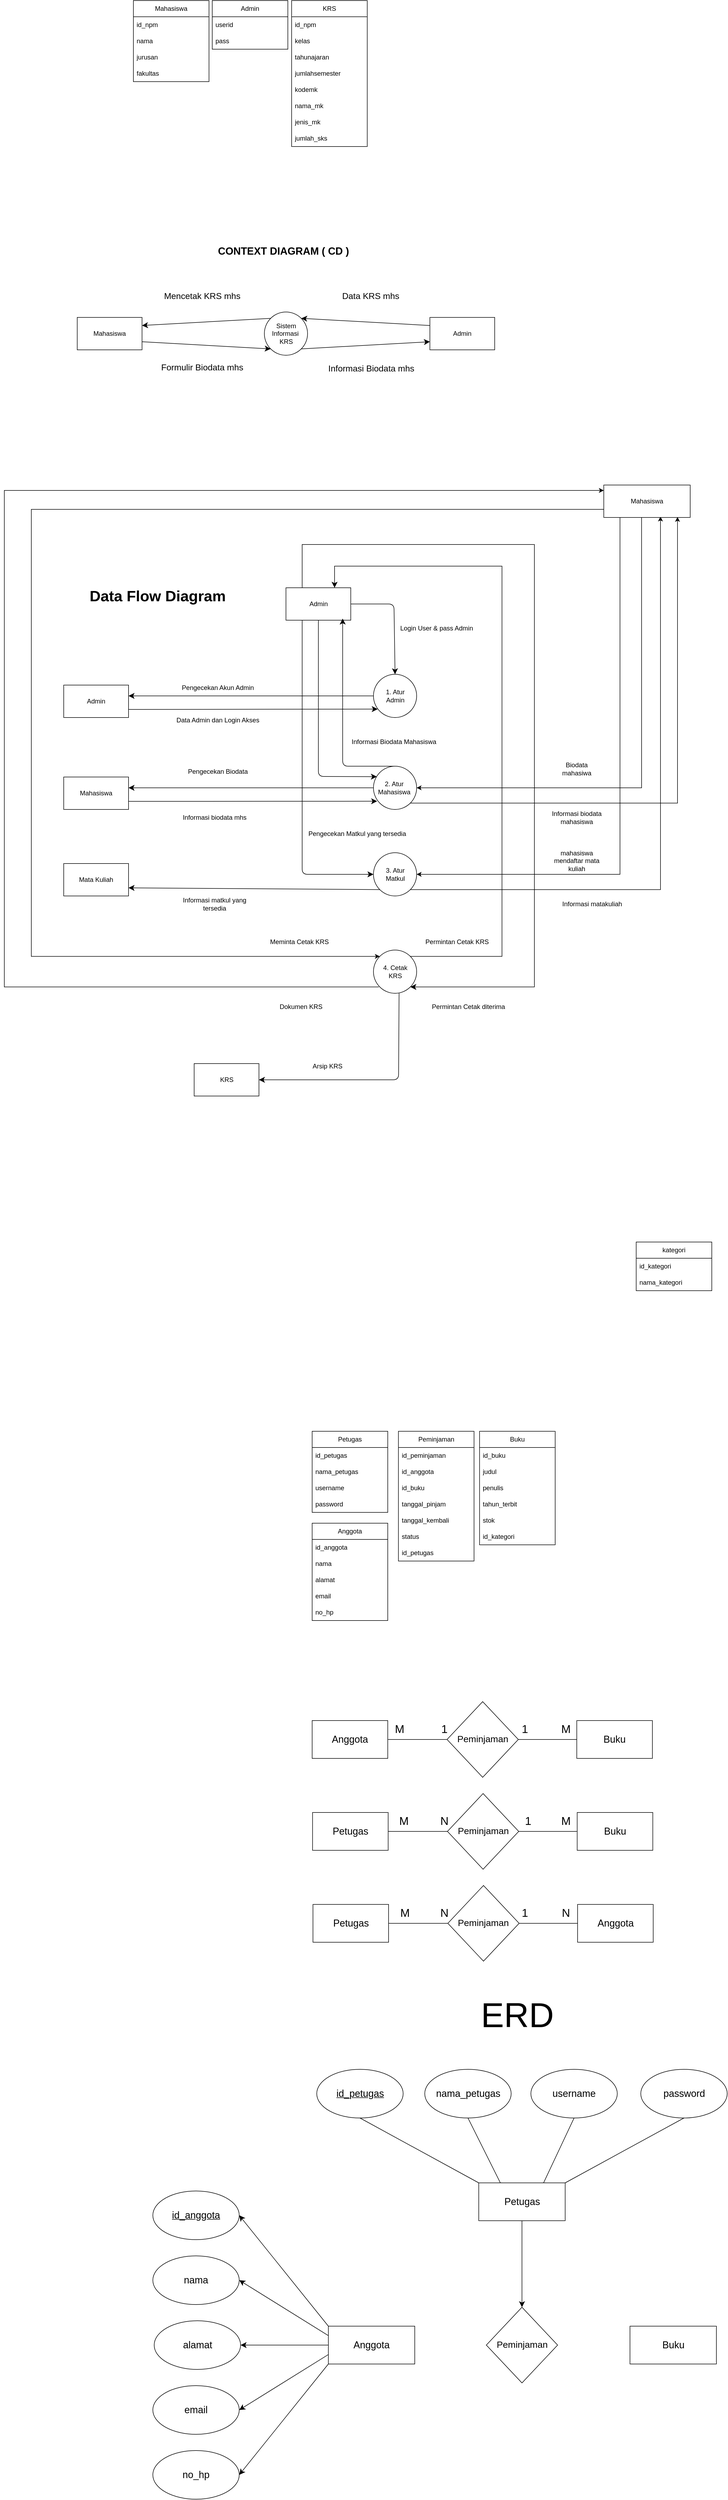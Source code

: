 <mxfile version="26.2.13" pages="2">
  <diagram name="Page-1" id="m8aM6dtleFyoJC6IYVf6">
    <mxGraphModel dx="1817" dy="2697" grid="1" gridSize="10" guides="1" tooltips="1" connect="1" arrows="1" fold="1" page="0" pageScale="1" pageWidth="850" pageHeight="1100" math="0" shadow="0">
      <root>
        <mxCell id="0" />
        <mxCell id="1" parent="0" />
        <mxCell id="wPr815SkSwhtlgaT7PUA-1" value="Mahasiswa" style="swimlane;fontStyle=0;childLayout=stackLayout;horizontal=1;startSize=30;horizontalStack=0;resizeParent=1;resizeParentMax=0;resizeLast=0;collapsible=1;marginBottom=0;whiteSpace=wrap;html=1;" parent="1" vertex="1">
          <mxGeometry x="129" y="74" width="140" height="150" as="geometry">
            <mxRectangle x="129" y="74" width="95" height="30" as="alternateBounds" />
          </mxGeometry>
        </mxCell>
        <mxCell id="wPr815SkSwhtlgaT7PUA-2" value="id_npm" style="text;strokeColor=none;fillColor=none;align=left;verticalAlign=middle;spacingLeft=4;spacingRight=4;overflow=hidden;points=[[0,0.5],[1,0.5]];portConstraint=eastwest;rotatable=0;whiteSpace=wrap;html=1;" parent="wPr815SkSwhtlgaT7PUA-1" vertex="1">
          <mxGeometry y="30" width="140" height="30" as="geometry" />
        </mxCell>
        <mxCell id="wPr815SkSwhtlgaT7PUA-3" value="nama" style="text;strokeColor=none;fillColor=none;align=left;verticalAlign=middle;spacingLeft=4;spacingRight=4;overflow=hidden;points=[[0,0.5],[1,0.5]];portConstraint=eastwest;rotatable=0;whiteSpace=wrap;html=1;" parent="wPr815SkSwhtlgaT7PUA-1" vertex="1">
          <mxGeometry y="60" width="140" height="30" as="geometry" />
        </mxCell>
        <mxCell id="wPr815SkSwhtlgaT7PUA-4" value="jurusan" style="text;strokeColor=none;fillColor=none;align=left;verticalAlign=middle;spacingLeft=4;spacingRight=4;overflow=hidden;points=[[0,0.5],[1,0.5]];portConstraint=eastwest;rotatable=0;whiteSpace=wrap;html=1;" parent="wPr815SkSwhtlgaT7PUA-1" vertex="1">
          <mxGeometry y="90" width="140" height="30" as="geometry" />
        </mxCell>
        <mxCell id="wPr815SkSwhtlgaT7PUA-5" value="fakultas" style="text;strokeColor=none;fillColor=none;align=left;verticalAlign=middle;spacingLeft=4;spacingRight=4;overflow=hidden;points=[[0,0.5],[1,0.5]];portConstraint=eastwest;rotatable=0;whiteSpace=wrap;html=1;" parent="wPr815SkSwhtlgaT7PUA-1" vertex="1">
          <mxGeometry y="120" width="140" height="30" as="geometry" />
        </mxCell>
        <mxCell id="wPr815SkSwhtlgaT7PUA-6" value="Admin" style="swimlane;fontStyle=0;childLayout=stackLayout;horizontal=1;startSize=30;horizontalStack=0;resizeParent=1;resizeParentMax=0;resizeLast=0;collapsible=1;marginBottom=0;whiteSpace=wrap;html=1;" parent="1" vertex="1">
          <mxGeometry x="275" y="74" width="140" height="90" as="geometry">
            <mxRectangle x="275" y="74" width="95" height="30" as="alternateBounds" />
          </mxGeometry>
        </mxCell>
        <mxCell id="wPr815SkSwhtlgaT7PUA-7" value="userid" style="text;strokeColor=none;fillColor=none;align=left;verticalAlign=middle;spacingLeft=4;spacingRight=4;overflow=hidden;points=[[0,0.5],[1,0.5]];portConstraint=eastwest;rotatable=0;whiteSpace=wrap;html=1;" parent="wPr815SkSwhtlgaT7PUA-6" vertex="1">
          <mxGeometry y="30" width="140" height="30" as="geometry" />
        </mxCell>
        <mxCell id="wPr815SkSwhtlgaT7PUA-8" value="pass" style="text;strokeColor=none;fillColor=none;align=left;verticalAlign=middle;spacingLeft=4;spacingRight=4;overflow=hidden;points=[[0,0.5],[1,0.5]];portConstraint=eastwest;rotatable=0;whiteSpace=wrap;html=1;" parent="wPr815SkSwhtlgaT7PUA-6" vertex="1">
          <mxGeometry y="60" width="140" height="30" as="geometry" />
        </mxCell>
        <mxCell id="wPr815SkSwhtlgaT7PUA-11" value="KRS" style="swimlane;fontStyle=0;childLayout=stackLayout;horizontal=1;startSize=30;horizontalStack=0;resizeParent=1;resizeParentMax=0;resizeLast=0;collapsible=1;marginBottom=0;whiteSpace=wrap;html=1;" parent="1" vertex="1">
          <mxGeometry x="422" y="74" width="140" height="270" as="geometry">
            <mxRectangle x="422" y="74" width="95" height="30" as="alternateBounds" />
          </mxGeometry>
        </mxCell>
        <mxCell id="wPr815SkSwhtlgaT7PUA-12" value="id_npm" style="text;strokeColor=none;fillColor=none;align=left;verticalAlign=middle;spacingLeft=4;spacingRight=4;overflow=hidden;points=[[0,0.5],[1,0.5]];portConstraint=eastwest;rotatable=0;whiteSpace=wrap;html=1;" parent="wPr815SkSwhtlgaT7PUA-11" vertex="1">
          <mxGeometry y="30" width="140" height="30" as="geometry" />
        </mxCell>
        <mxCell id="wPr815SkSwhtlgaT7PUA-13" value="kelas" style="text;strokeColor=none;fillColor=none;align=left;verticalAlign=middle;spacingLeft=4;spacingRight=4;overflow=hidden;points=[[0,0.5],[1,0.5]];portConstraint=eastwest;rotatable=0;whiteSpace=wrap;html=1;" parent="wPr815SkSwhtlgaT7PUA-11" vertex="1">
          <mxGeometry y="60" width="140" height="30" as="geometry" />
        </mxCell>
        <mxCell id="wPr815SkSwhtlgaT7PUA-15" value="tahunajaran" style="text;strokeColor=none;fillColor=none;align=left;verticalAlign=middle;spacingLeft=4;spacingRight=4;overflow=hidden;points=[[0,0.5],[1,0.5]];portConstraint=eastwest;rotatable=0;whiteSpace=wrap;html=1;" parent="wPr815SkSwhtlgaT7PUA-11" vertex="1">
          <mxGeometry y="90" width="140" height="30" as="geometry" />
        </mxCell>
        <mxCell id="wPr815SkSwhtlgaT7PUA-16" value="jumlahsemester" style="text;strokeColor=none;fillColor=none;align=left;verticalAlign=middle;spacingLeft=4;spacingRight=4;overflow=hidden;points=[[0,0.5],[1,0.5]];portConstraint=eastwest;rotatable=0;whiteSpace=wrap;html=1;" parent="wPr815SkSwhtlgaT7PUA-11" vertex="1">
          <mxGeometry y="120" width="140" height="30" as="geometry" />
        </mxCell>
        <mxCell id="wPr815SkSwhtlgaT7PUA-17" value="kodemk" style="text;strokeColor=none;fillColor=none;align=left;verticalAlign=middle;spacingLeft=4;spacingRight=4;overflow=hidden;points=[[0,0.5],[1,0.5]];portConstraint=eastwest;rotatable=0;whiteSpace=wrap;html=1;" parent="wPr815SkSwhtlgaT7PUA-11" vertex="1">
          <mxGeometry y="150" width="140" height="30" as="geometry" />
        </mxCell>
        <mxCell id="wPr815SkSwhtlgaT7PUA-18" value="nama_mk" style="text;strokeColor=none;fillColor=none;align=left;verticalAlign=middle;spacingLeft=4;spacingRight=4;overflow=hidden;points=[[0,0.5],[1,0.5]];portConstraint=eastwest;rotatable=0;whiteSpace=wrap;html=1;" parent="wPr815SkSwhtlgaT7PUA-11" vertex="1">
          <mxGeometry y="180" width="140" height="30" as="geometry" />
        </mxCell>
        <mxCell id="wPr815SkSwhtlgaT7PUA-19" value="jenis_mk" style="text;strokeColor=none;fillColor=none;align=left;verticalAlign=middle;spacingLeft=4;spacingRight=4;overflow=hidden;points=[[0,0.5],[1,0.5]];portConstraint=eastwest;rotatable=0;whiteSpace=wrap;html=1;" parent="wPr815SkSwhtlgaT7PUA-11" vertex="1">
          <mxGeometry y="210" width="140" height="30" as="geometry" />
        </mxCell>
        <mxCell id="wPr815SkSwhtlgaT7PUA-20" value="jumlah_sks" style="text;strokeColor=none;fillColor=none;align=left;verticalAlign=middle;spacingLeft=4;spacingRight=4;overflow=hidden;points=[[0,0.5],[1,0.5]];portConstraint=eastwest;rotatable=0;whiteSpace=wrap;html=1;" parent="wPr815SkSwhtlgaT7PUA-11" vertex="1">
          <mxGeometry y="240" width="140" height="30" as="geometry" />
        </mxCell>
        <mxCell id="wPr815SkSwhtlgaT7PUA-29" style="edgeStyle=none;curved=1;rounded=0;orthogonalLoop=1;jettySize=auto;html=1;exitX=0;exitY=0.25;exitDx=0;exitDy=0;entryX=1;entryY=0;entryDx=0;entryDy=0;fontSize=12;startSize=8;endSize=8;" parent="1" source="wPr815SkSwhtlgaT7PUA-22" target="wPr815SkSwhtlgaT7PUA-24" edge="1">
          <mxGeometry relative="1" as="geometry" />
        </mxCell>
        <mxCell id="wPr815SkSwhtlgaT7PUA-22" value="Admin" style="rounded=0;whiteSpace=wrap;html=1;" parent="1" vertex="1">
          <mxGeometry x="678" y="660" width="120" height="60" as="geometry" />
        </mxCell>
        <mxCell id="wPr815SkSwhtlgaT7PUA-30" style="edgeStyle=none;curved=1;rounded=0;orthogonalLoop=1;jettySize=auto;html=1;exitX=1;exitY=0.75;exitDx=0;exitDy=0;entryX=0;entryY=1;entryDx=0;entryDy=0;fontSize=12;startSize=8;endSize=8;" parent="1" source="wPr815SkSwhtlgaT7PUA-23" target="wPr815SkSwhtlgaT7PUA-24" edge="1">
          <mxGeometry relative="1" as="geometry" />
        </mxCell>
        <mxCell id="wPr815SkSwhtlgaT7PUA-23" value="Mahasiswa" style="rounded=0;whiteSpace=wrap;html=1;" parent="1" vertex="1">
          <mxGeometry x="25" y="660" width="120" height="60" as="geometry" />
        </mxCell>
        <mxCell id="wPr815SkSwhtlgaT7PUA-28" style="edgeStyle=none;curved=1;rounded=0;orthogonalLoop=1;jettySize=auto;html=1;exitX=1;exitY=1;exitDx=0;exitDy=0;entryX=0;entryY=0.75;entryDx=0;entryDy=0;fontSize=12;startSize=8;endSize=8;" parent="1" source="wPr815SkSwhtlgaT7PUA-24" target="wPr815SkSwhtlgaT7PUA-22" edge="1">
          <mxGeometry relative="1" as="geometry" />
        </mxCell>
        <mxCell id="wPr815SkSwhtlgaT7PUA-31" style="edgeStyle=none;curved=1;rounded=0;orthogonalLoop=1;jettySize=auto;html=1;exitX=0;exitY=0;exitDx=0;exitDy=0;entryX=1;entryY=0.25;entryDx=0;entryDy=0;fontSize=12;startSize=8;endSize=8;" parent="1" source="wPr815SkSwhtlgaT7PUA-24" target="wPr815SkSwhtlgaT7PUA-23" edge="1">
          <mxGeometry relative="1" as="geometry" />
        </mxCell>
        <mxCell id="wPr815SkSwhtlgaT7PUA-24" value="Sistem Informasi&amp;nbsp;&lt;div&gt;KRS&lt;/div&gt;" style="ellipse;whiteSpace=wrap;html=1;aspect=fixed;" parent="1" vertex="1">
          <mxGeometry x="371.5" y="650" width="80" height="80" as="geometry" />
        </mxCell>
        <mxCell id="wPr815SkSwhtlgaT7PUA-26" value="Formulir Biodata mhs" style="text;html=1;align=center;verticalAlign=middle;resizable=0;points=[];autosize=1;strokeColor=none;fillColor=none;fontSize=16;" parent="1" vertex="1">
          <mxGeometry x="171" y="736" width="170" height="31" as="geometry" />
        </mxCell>
        <mxCell id="wPr815SkSwhtlgaT7PUA-32" value="Informasi Biodata mhs" style="text;html=1;align=center;verticalAlign=middle;resizable=0;points=[];autosize=1;strokeColor=none;fillColor=none;fontSize=16;" parent="1" vertex="1">
          <mxGeometry x="480" y="738" width="177" height="31" as="geometry" />
        </mxCell>
        <mxCell id="wPr815SkSwhtlgaT7PUA-33" value="Data KRS mhs" style="text;html=1;align=center;verticalAlign=middle;resizable=0;points=[];autosize=1;strokeColor=none;fillColor=none;fontSize=16;" parent="1" vertex="1">
          <mxGeometry x="506" y="604" width="124" height="31" as="geometry" />
        </mxCell>
        <mxCell id="wPr815SkSwhtlgaT7PUA-34" value="Mencetak KRS mhs" style="text;html=1;align=center;verticalAlign=middle;resizable=0;points=[];autosize=1;strokeColor=none;fillColor=none;fontSize=16;" parent="1" vertex="1">
          <mxGeometry x="176.5" y="604" width="159" height="31" as="geometry" />
        </mxCell>
        <mxCell id="wPr815SkSwhtlgaT7PUA-35" value="&lt;b&gt;CONTEXT DIAGRAM ( CD )&lt;/b&gt;" style="text;html=1;align=center;verticalAlign=middle;whiteSpace=wrap;rounded=0;fontSize=19;" parent="1" vertex="1">
          <mxGeometry x="264.75" y="490" width="284" height="95" as="geometry" />
        </mxCell>
        <mxCell id="wPr815SkSwhtlgaT7PUA-36" value="&lt;b&gt;Data Flow Diagram&lt;/b&gt;" style="text;strokeColor=none;fillColor=none;html=1;align=center;verticalAlign=middle;whiteSpace=wrap;rounded=0;fontSize=28;" parent="1" vertex="1">
          <mxGeometry x="20" y="1160" width="307.5" height="30" as="geometry" />
        </mxCell>
        <mxCell id="mlYaYbqaul2ydigR0Ifn-11" style="edgeStyle=none;curved=0;rounded=1;orthogonalLoop=1;jettySize=auto;html=1;fontSize=12;startSize=8;endSize=8;entryX=0.5;entryY=0;entryDx=0;entryDy=0;" parent="1" source="mlYaYbqaul2ydigR0Ifn-1" target="mlYaYbqaul2ydigR0Ifn-2" edge="1">
          <mxGeometry relative="1" as="geometry">
            <mxPoint x="611.5" y="1189.0" as="targetPoint" />
            <Array as="points">
              <mxPoint x="611.5" y="1190" />
            </Array>
          </mxGeometry>
        </mxCell>
        <mxCell id="mlYaYbqaul2ydigR0Ifn-33" style="edgeStyle=none;curved=0;rounded=1;orthogonalLoop=1;jettySize=auto;html=1;exitX=0.25;exitY=1;exitDx=0;exitDy=0;entryX=0;entryY=0.5;entryDx=0;entryDy=0;fontSize=12;startSize=8;endSize=8;" parent="1" source="mlYaYbqaul2ydigR0Ifn-1" target="mlYaYbqaul2ydigR0Ifn-27" edge="1">
          <mxGeometry relative="1" as="geometry">
            <Array as="points">
              <mxPoint x="441.5" y="1690" />
            </Array>
          </mxGeometry>
        </mxCell>
        <mxCell id="mlYaYbqaul2ydigR0Ifn-39" style="edgeStyle=orthogonalEdgeStyle;rounded=0;orthogonalLoop=1;jettySize=auto;html=1;exitX=0.25;exitY=0;exitDx=0;exitDy=0;entryX=1;entryY=1;entryDx=0;entryDy=0;fontSize=12;startSize=8;endSize=8;" parent="1" source="mlYaYbqaul2ydigR0Ifn-1" target="mlYaYbqaul2ydigR0Ifn-35" edge="1">
          <mxGeometry relative="1" as="geometry">
            <Array as="points">
              <mxPoint x="441.5" y="1080" />
              <mxPoint x="871.5" y="1080" />
              <mxPoint x="871.5" y="1898" />
            </Array>
          </mxGeometry>
        </mxCell>
        <mxCell id="mlYaYbqaul2ydigR0Ifn-1" value="Admin" style="rounded=0;whiteSpace=wrap;html=1;" parent="1" vertex="1">
          <mxGeometry x="411.5" y="1160" width="120" height="60" as="geometry" />
        </mxCell>
        <mxCell id="mlYaYbqaul2ydigR0Ifn-10" style="edgeStyle=none;curved=1;rounded=0;orthogonalLoop=1;jettySize=auto;html=1;fontSize=12;startSize=8;endSize=8;entryX=1;entryY=0.333;entryDx=0;entryDy=0;entryPerimeter=0;" parent="1" source="mlYaYbqaul2ydigR0Ifn-2" target="mlYaYbqaul2ydigR0Ifn-6" edge="1">
          <mxGeometry relative="1" as="geometry">
            <mxPoint x="351.5" y="1360" as="targetPoint" />
          </mxGeometry>
        </mxCell>
        <mxCell id="mlYaYbqaul2ydigR0Ifn-2" value="" style="ellipse;whiteSpace=wrap;html=1;aspect=fixed;" parent="1" vertex="1">
          <mxGeometry x="573.5" y="1320" width="80" height="80" as="geometry" />
        </mxCell>
        <mxCell id="mlYaYbqaul2ydigR0Ifn-6" value="Admin" style="rounded=0;whiteSpace=wrap;html=1;" parent="1" vertex="1">
          <mxGeometry y="1340" width="120" height="60" as="geometry" />
        </mxCell>
        <mxCell id="mlYaYbqaul2ydigR0Ifn-9" style="edgeStyle=none;curved=1;rounded=0;orthogonalLoop=1;jettySize=auto;html=1;exitX=1;exitY=0.75;exitDx=0;exitDy=0;entryX=0.099;entryY=0.805;entryDx=0;entryDy=0;entryPerimeter=0;fontSize=12;startSize=8;endSize=8;" parent="1" source="mlYaYbqaul2ydigR0Ifn-6" target="mlYaYbqaul2ydigR0Ifn-2" edge="1">
          <mxGeometry relative="1" as="geometry" />
        </mxCell>
        <mxCell id="mlYaYbqaul2ydigR0Ifn-12" value="Login User &amp;amp; pass Admin" style="text;html=1;align=center;verticalAlign=middle;whiteSpace=wrap;rounded=0;" parent="1" vertex="1">
          <mxGeometry x="591.5" y="1220" width="196.5" height="30" as="geometry" />
        </mxCell>
        <mxCell id="mlYaYbqaul2ydigR0Ifn-13" value="1. Atur Admin" style="text;html=1;align=center;verticalAlign=middle;whiteSpace=wrap;rounded=0;" parent="1" vertex="1">
          <mxGeometry x="583.5" y="1345" width="60" height="30" as="geometry" />
        </mxCell>
        <mxCell id="mlYaYbqaul2ydigR0Ifn-14" value="Pengecekan Akun Admin" style="text;html=1;align=center;verticalAlign=middle;whiteSpace=wrap;rounded=0;" parent="1" vertex="1">
          <mxGeometry x="211" y="1330" width="148.5" height="30" as="geometry" />
        </mxCell>
        <mxCell id="mlYaYbqaul2ydigR0Ifn-15" value="Data Admin dan Login Akses" style="text;html=1;align=center;verticalAlign=middle;whiteSpace=wrap;rounded=0;" parent="1" vertex="1">
          <mxGeometry x="199" y="1390" width="172.5" height="30" as="geometry" />
        </mxCell>
        <mxCell id="mlYaYbqaul2ydigR0Ifn-24" style="edgeStyle=none;curved=0;rounded=1;orthogonalLoop=1;jettySize=auto;html=1;exitX=0.5;exitY=0;exitDx=0;exitDy=0;fontSize=12;startSize=8;endSize=8;entryX=0.875;entryY=0.95;entryDx=0;entryDy=0;entryPerimeter=0;" parent="1" source="mlYaYbqaul2ydigR0Ifn-16" target="mlYaYbqaul2ydigR0Ifn-1" edge="1">
          <mxGeometry relative="1" as="geometry">
            <mxPoint x="531.5" y="1502" as="targetPoint" />
            <Array as="points">
              <mxPoint x="516.5" y="1490" />
            </Array>
          </mxGeometry>
        </mxCell>
        <mxCell id="srYLTzpqTTpHwPgimwyO-12" style="edgeStyle=orthogonalEdgeStyle;rounded=0;orthogonalLoop=1;jettySize=auto;html=1;exitX=1;exitY=1;exitDx=0;exitDy=0;entryX=0.853;entryY=0.983;entryDx=0;entryDy=0;entryPerimeter=0;" parent="1" source="mlYaYbqaul2ydigR0Ifn-16" target="srYLTzpqTTpHwPgimwyO-4" edge="1">
          <mxGeometry relative="1" as="geometry">
            <mxPoint x="1140" y="1560" as="targetPoint" />
          </mxGeometry>
        </mxCell>
        <mxCell id="mlYaYbqaul2ydigR0Ifn-16" value="" style="ellipse;whiteSpace=wrap;html=1;aspect=fixed;" parent="1" vertex="1">
          <mxGeometry x="573.5" y="1490" width="80" height="80" as="geometry" />
        </mxCell>
        <mxCell id="mlYaYbqaul2ydigR0Ifn-17" value="2. Atur Mahasiswa" style="text;html=1;align=center;verticalAlign=middle;whiteSpace=wrap;rounded=0;" parent="1" vertex="1">
          <mxGeometry x="581.5" y="1515" width="60" height="30" as="geometry" />
        </mxCell>
        <mxCell id="mlYaYbqaul2ydigR0Ifn-18" value="Mahasiswa" style="rounded=0;whiteSpace=wrap;html=1;" parent="1" vertex="1">
          <mxGeometry y="1510" width="120" height="60" as="geometry" />
        </mxCell>
        <mxCell id="mlYaYbqaul2ydigR0Ifn-20" style="edgeStyle=none;curved=1;rounded=0;orthogonalLoop=1;jettySize=auto;html=1;entryX=1;entryY=0.333;entryDx=0;entryDy=0;entryPerimeter=0;fontSize=12;startSize=8;endSize=8;" parent="1" source="mlYaYbqaul2ydigR0Ifn-16" target="mlYaYbqaul2ydigR0Ifn-18" edge="1">
          <mxGeometry relative="1" as="geometry" />
        </mxCell>
        <mxCell id="mlYaYbqaul2ydigR0Ifn-21" style="edgeStyle=none;curved=1;rounded=0;orthogonalLoop=1;jettySize=auto;html=1;exitX=1;exitY=0.75;exitDx=0;exitDy=0;fontSize=12;startSize=8;endSize=8;entryX=0.085;entryY=0.81;entryDx=0;entryDy=0;entryPerimeter=0;" parent="1" source="mlYaYbqaul2ydigR0Ifn-18" target="mlYaYbqaul2ydigR0Ifn-16" edge="1">
          <mxGeometry relative="1" as="geometry" />
        </mxCell>
        <mxCell id="mlYaYbqaul2ydigR0Ifn-22" value="Pengecekan Biodata" style="text;html=1;align=center;verticalAlign=middle;whiteSpace=wrap;rounded=0;" parent="1" vertex="1">
          <mxGeometry x="211" y="1485" width="148.5" height="30" as="geometry" />
        </mxCell>
        <mxCell id="mlYaYbqaul2ydigR0Ifn-23" value="Informasi biodata mhs" style="text;html=1;align=center;verticalAlign=middle;whiteSpace=wrap;rounded=0;" parent="1" vertex="1">
          <mxGeometry x="205" y="1570" width="148.5" height="30" as="geometry" />
        </mxCell>
        <mxCell id="mlYaYbqaul2ydigR0Ifn-26" style="edgeStyle=none;curved=0;rounded=1;orthogonalLoop=1;jettySize=auto;html=1;entryX=0.079;entryY=0.242;entryDx=0;entryDy=0;entryPerimeter=0;fontSize=12;startSize=8;endSize=8;" parent="1" source="mlYaYbqaul2ydigR0Ifn-1" target="mlYaYbqaul2ydigR0Ifn-16" edge="1">
          <mxGeometry relative="1" as="geometry">
            <Array as="points">
              <mxPoint x="471.5" y="1509" />
            </Array>
          </mxGeometry>
        </mxCell>
        <mxCell id="mlYaYbqaul2ydigR0Ifn-30" style="edgeStyle=none;curved=1;rounded=0;orthogonalLoop=1;jettySize=auto;html=1;exitX=0;exitY=1;exitDx=0;exitDy=0;entryX=1;entryY=0.75;entryDx=0;entryDy=0;fontSize=12;startSize=8;endSize=8;" parent="1" source="mlYaYbqaul2ydigR0Ifn-27" target="mlYaYbqaul2ydigR0Ifn-29" edge="1">
          <mxGeometry relative="1" as="geometry" />
        </mxCell>
        <mxCell id="srYLTzpqTTpHwPgimwyO-13" style="edgeStyle=orthogonalEdgeStyle;rounded=0;orthogonalLoop=1;jettySize=auto;html=1;exitX=1;exitY=1;exitDx=0;exitDy=0;entryX=0.656;entryY=0.971;entryDx=0;entryDy=0;entryPerimeter=0;" parent="1" source="mlYaYbqaul2ydigR0Ifn-27" target="srYLTzpqTTpHwPgimwyO-4" edge="1">
          <mxGeometry relative="1" as="geometry">
            <mxPoint x="1100" y="1717.75" as="targetPoint" />
          </mxGeometry>
        </mxCell>
        <mxCell id="mlYaYbqaul2ydigR0Ifn-27" value="" style="ellipse;whiteSpace=wrap;html=1;aspect=fixed;" parent="1" vertex="1">
          <mxGeometry x="573.5" y="1650" width="80" height="80" as="geometry" />
        </mxCell>
        <mxCell id="mlYaYbqaul2ydigR0Ifn-28" value="3. Atur Matkul" style="text;html=1;align=center;verticalAlign=middle;whiteSpace=wrap;rounded=0;" parent="1" vertex="1">
          <mxGeometry x="583.5" y="1675" width="60" height="30" as="geometry" />
        </mxCell>
        <mxCell id="mlYaYbqaul2ydigR0Ifn-29" value="Mata Kuliah" style="rounded=0;whiteSpace=wrap;html=1;" parent="1" vertex="1">
          <mxGeometry y="1670" width="120" height="60" as="geometry" />
        </mxCell>
        <mxCell id="mlYaYbqaul2ydigR0Ifn-31" value="Informasi matkul yang tersedia" style="text;html=1;align=center;verticalAlign=middle;whiteSpace=wrap;rounded=0;" parent="1" vertex="1">
          <mxGeometry x="205" y="1730" width="148.5" height="30" as="geometry" />
        </mxCell>
        <mxCell id="mlYaYbqaul2ydigR0Ifn-32" value="Informasi Biodata Mahasiswa" style="text;html=1;align=center;verticalAlign=middle;whiteSpace=wrap;rounded=0;" parent="1" vertex="1">
          <mxGeometry x="513.25" y="1430" width="196.5" height="30" as="geometry" />
        </mxCell>
        <mxCell id="mlYaYbqaul2ydigR0Ifn-34" value="Pengecekan Matkul yang tersedia" style="text;html=1;align=center;verticalAlign=middle;whiteSpace=wrap;rounded=0;" parent="1" vertex="1">
          <mxGeometry x="445" y="1600" width="196.5" height="30" as="geometry" />
        </mxCell>
        <mxCell id="mlYaYbqaul2ydigR0Ifn-38" style="edgeStyle=orthogonalEdgeStyle;rounded=0;orthogonalLoop=1;jettySize=auto;html=1;exitX=1;exitY=0;exitDx=0;exitDy=0;entryX=0.75;entryY=0;entryDx=0;entryDy=0;fontSize=12;startSize=8;endSize=8;" parent="1" source="mlYaYbqaul2ydigR0Ifn-35" target="mlYaYbqaul2ydigR0Ifn-1" edge="1">
          <mxGeometry relative="1" as="geometry">
            <Array as="points">
              <mxPoint x="811.5" y="1842" />
              <mxPoint x="811.5" y="1120" />
              <mxPoint x="501.5" y="1120" />
            </Array>
          </mxGeometry>
        </mxCell>
        <mxCell id="mlYaYbqaul2ydigR0Ifn-43" style="edgeStyle=none;curved=0;rounded=1;orthogonalLoop=1;jettySize=auto;html=1;entryX=1;entryY=0.5;entryDx=0;entryDy=0;fontSize=12;startSize=8;endSize=8;exitX=0.593;exitY=0.997;exitDx=0;exitDy=0;exitPerimeter=0;" parent="1" source="mlYaYbqaul2ydigR0Ifn-35" target="mlYaYbqaul2ydigR0Ifn-42" edge="1">
          <mxGeometry relative="1" as="geometry">
            <mxPoint x="621.5" y="1911" as="sourcePoint" />
            <Array as="points">
              <mxPoint x="620" y="2070" />
            </Array>
          </mxGeometry>
        </mxCell>
        <mxCell id="srYLTzpqTTpHwPgimwyO-5" style="edgeStyle=orthogonalEdgeStyle;rounded=0;orthogonalLoop=1;jettySize=auto;html=1;exitX=0;exitY=1;exitDx=0;exitDy=0;entryX=0;entryY=0.167;entryDx=0;entryDy=0;entryPerimeter=0;" parent="1" target="srYLTzpqTTpHwPgimwyO-4" edge="1">
          <mxGeometry relative="1" as="geometry">
            <mxPoint x="-281.72" y="1090" as="targetPoint" />
            <mxPoint x="583.496" y="1898.284" as="sourcePoint" />
            <Array as="points">
              <mxPoint x="-110" y="1898" />
              <mxPoint x="-110" y="980" />
            </Array>
          </mxGeometry>
        </mxCell>
        <mxCell id="mlYaYbqaul2ydigR0Ifn-35" value="" style="ellipse;whiteSpace=wrap;html=1;aspect=fixed;" parent="1" vertex="1">
          <mxGeometry x="573.5" y="1830" width="80" height="80" as="geometry" />
        </mxCell>
        <mxCell id="mlYaYbqaul2ydigR0Ifn-36" value="4. Cetak KRS" style="text;html=1;align=center;verticalAlign=middle;whiteSpace=wrap;rounded=0;" parent="1" vertex="1">
          <mxGeometry x="583.5" y="1855" width="60" height="30" as="geometry" />
        </mxCell>
        <mxCell id="mlYaYbqaul2ydigR0Ifn-40" value="Permintan Cetak diterima" style="text;html=1;align=center;verticalAlign=middle;whiteSpace=wrap;rounded=0;" parent="1" vertex="1">
          <mxGeometry x="675.25" y="1920" width="148.5" height="30" as="geometry" />
        </mxCell>
        <mxCell id="mlYaYbqaul2ydigR0Ifn-41" value="Permintan Cetak KRS" style="text;html=1;align=center;verticalAlign=middle;whiteSpace=wrap;rounded=0;" parent="1" vertex="1">
          <mxGeometry x="653.5" y="1800" width="148.5" height="30" as="geometry" />
        </mxCell>
        <mxCell id="mlYaYbqaul2ydigR0Ifn-42" value="KRS" style="rounded=0;whiteSpace=wrap;html=1;" parent="1" vertex="1">
          <mxGeometry x="241.5" y="2040" width="120" height="60" as="geometry" />
        </mxCell>
        <mxCell id="mlYaYbqaul2ydigR0Ifn-44" value="Arsip KRS" style="text;html=1;align=center;verticalAlign=middle;whiteSpace=wrap;rounded=0;" parent="1" vertex="1">
          <mxGeometry x="413.5" y="2030" width="148.5" height="30" as="geometry" />
        </mxCell>
        <mxCell id="srYLTzpqTTpHwPgimwyO-6" style="edgeStyle=orthogonalEdgeStyle;rounded=0;orthogonalLoop=1;jettySize=auto;html=1;exitX=0;exitY=0.75;exitDx=0;exitDy=0;entryX=0;entryY=0;entryDx=0;entryDy=0;" parent="1" source="srYLTzpqTTpHwPgimwyO-4" target="mlYaYbqaul2ydigR0Ifn-35" edge="1">
          <mxGeometry relative="1" as="geometry">
            <mxPoint x="-290" y="1860" as="targetPoint" />
            <Array as="points">
              <mxPoint x="-60" y="1015" />
              <mxPoint x="-60" y="1842" />
            </Array>
          </mxGeometry>
        </mxCell>
        <mxCell id="srYLTzpqTTpHwPgimwyO-15" style="edgeStyle=orthogonalEdgeStyle;rounded=0;orthogonalLoop=1;jettySize=auto;html=1;exitX=0.5;exitY=1;exitDx=0;exitDy=0;entryX=1;entryY=0.5;entryDx=0;entryDy=0;" parent="1" source="srYLTzpqTTpHwPgimwyO-4" target="mlYaYbqaul2ydigR0Ifn-16" edge="1">
          <mxGeometry relative="1" as="geometry">
            <mxPoint x="1080" y="1520" as="targetPoint" />
            <Array as="points">
              <mxPoint x="1070" y="1030" />
              <mxPoint x="1070" y="1530" />
            </Array>
          </mxGeometry>
        </mxCell>
        <mxCell id="srYLTzpqTTpHwPgimwyO-16" style="edgeStyle=orthogonalEdgeStyle;rounded=0;orthogonalLoop=1;jettySize=auto;html=1;exitX=0.25;exitY=1;exitDx=0;exitDy=0;entryX=1;entryY=0.5;entryDx=0;entryDy=0;" parent="1" source="srYLTzpqTTpHwPgimwyO-4" target="mlYaYbqaul2ydigR0Ifn-27" edge="1">
          <mxGeometry relative="1" as="geometry">
            <mxPoint x="1040.25" y="1681.25" as="targetPoint" />
            <Array as="points">
              <mxPoint x="1030" y="1030" />
              <mxPoint x="1030" y="1690" />
            </Array>
          </mxGeometry>
        </mxCell>
        <mxCell id="srYLTzpqTTpHwPgimwyO-4" value="Mahasiswa" style="rounded=0;whiteSpace=wrap;html=1;" parent="1" vertex="1">
          <mxGeometry x="1000" y="970" width="160" height="60" as="geometry" />
        </mxCell>
        <mxCell id="srYLTzpqTTpHwPgimwyO-7" value="Meminta Cetak KRS" style="text;html=1;align=center;verticalAlign=middle;whiteSpace=wrap;rounded=0;" parent="1" vertex="1">
          <mxGeometry x="361.5" y="1800" width="148.5" height="30" as="geometry" />
        </mxCell>
        <mxCell id="srYLTzpqTTpHwPgimwyO-8" value="Dokumen KRS" style="text;html=1;align=center;verticalAlign=middle;whiteSpace=wrap;rounded=0;" parent="1" vertex="1">
          <mxGeometry x="364.75" y="1920" width="148.5" height="30" as="geometry" />
        </mxCell>
        <mxCell id="srYLTzpqTTpHwPgimwyO-17" value="Informasi matakuliah" style="text;html=1;align=center;verticalAlign=middle;whiteSpace=wrap;rounded=0;" parent="1" vertex="1">
          <mxGeometry x="880" y="1730" width="196.5" height="30" as="geometry" />
        </mxCell>
        <mxCell id="srYLTzpqTTpHwPgimwyO-18" value="mahasiswa mendaftar mata kuliah" style="text;html=1;align=center;verticalAlign=middle;whiteSpace=wrap;rounded=0;" parent="1" vertex="1">
          <mxGeometry x="900" y="1650" width="100" height="30" as="geometry" />
        </mxCell>
        <mxCell id="srYLTzpqTTpHwPgimwyO-19" value="Biodata mahasiwa" style="text;html=1;align=center;verticalAlign=middle;whiteSpace=wrap;rounded=0;" parent="1" vertex="1">
          <mxGeometry x="900" y="1480" width="100" height="30" as="geometry" />
        </mxCell>
        <mxCell id="srYLTzpqTTpHwPgimwyO-20" value="Informasi biodata mahasiswa" style="text;html=1;align=center;verticalAlign=middle;whiteSpace=wrap;rounded=0;" parent="1" vertex="1">
          <mxGeometry x="900" y="1570" width="100" height="30" as="geometry" />
        </mxCell>
        <mxCell id="YIY799zPQsZaPuYCzbY4-1" value="Anggota" style="swimlane;fontStyle=0;childLayout=stackLayout;horizontal=1;startSize=30;horizontalStack=0;resizeParent=1;resizeParentMax=0;resizeLast=0;collapsible=1;marginBottom=0;whiteSpace=wrap;html=1;" vertex="1" parent="1">
          <mxGeometry x="460" y="2890" width="140" height="180" as="geometry" />
        </mxCell>
        <mxCell id="YIY799zPQsZaPuYCzbY4-2" value="id_anggota" style="text;strokeColor=none;fillColor=none;align=left;verticalAlign=middle;spacingLeft=4;spacingRight=4;overflow=hidden;points=[[0,0.5],[1,0.5]];portConstraint=eastwest;rotatable=0;whiteSpace=wrap;html=1;" vertex="1" parent="YIY799zPQsZaPuYCzbY4-1">
          <mxGeometry y="30" width="140" height="30" as="geometry" />
        </mxCell>
        <mxCell id="YIY799zPQsZaPuYCzbY4-3" value="nama" style="text;strokeColor=none;fillColor=none;align=left;verticalAlign=middle;spacingLeft=4;spacingRight=4;overflow=hidden;points=[[0,0.5],[1,0.5]];portConstraint=eastwest;rotatable=0;whiteSpace=wrap;html=1;" vertex="1" parent="YIY799zPQsZaPuYCzbY4-1">
          <mxGeometry y="60" width="140" height="30" as="geometry" />
        </mxCell>
        <mxCell id="YIY799zPQsZaPuYCzbY4-4" value="alamat" style="text;strokeColor=none;fillColor=none;align=left;verticalAlign=middle;spacingLeft=4;spacingRight=4;overflow=hidden;points=[[0,0.5],[1,0.5]];portConstraint=eastwest;rotatable=0;whiteSpace=wrap;html=1;" vertex="1" parent="YIY799zPQsZaPuYCzbY4-1">
          <mxGeometry y="90" width="140" height="30" as="geometry" />
        </mxCell>
        <mxCell id="YIY799zPQsZaPuYCzbY4-5" value="email" style="text;strokeColor=none;fillColor=none;align=left;verticalAlign=middle;spacingLeft=4;spacingRight=4;overflow=hidden;points=[[0,0.5],[1,0.5]];portConstraint=eastwest;rotatable=0;whiteSpace=wrap;html=1;" vertex="1" parent="YIY799zPQsZaPuYCzbY4-1">
          <mxGeometry y="120" width="140" height="30" as="geometry" />
        </mxCell>
        <mxCell id="YIY799zPQsZaPuYCzbY4-6" value="no_hp" style="text;strokeColor=none;fillColor=none;align=left;verticalAlign=middle;spacingLeft=4;spacingRight=4;overflow=hidden;points=[[0,0.5],[1,0.5]];portConstraint=eastwest;rotatable=0;whiteSpace=wrap;html=1;" vertex="1" parent="YIY799zPQsZaPuYCzbY4-1">
          <mxGeometry y="150" width="140" height="30" as="geometry" />
        </mxCell>
        <mxCell id="YIY799zPQsZaPuYCzbY4-7" value="Peminjaman" style="swimlane;fontStyle=0;childLayout=stackLayout;horizontal=1;startSize=30;horizontalStack=0;resizeParent=1;resizeParentMax=0;resizeLast=0;collapsible=1;marginBottom=0;whiteSpace=wrap;html=1;" vertex="1" parent="1">
          <mxGeometry x="619.75" y="2720" width="140" height="240" as="geometry" />
        </mxCell>
        <mxCell id="YIY799zPQsZaPuYCzbY4-8" value="id_peminjaman" style="text;strokeColor=none;fillColor=none;align=left;verticalAlign=middle;spacingLeft=4;spacingRight=4;overflow=hidden;points=[[0,0.5],[1,0.5]];portConstraint=eastwest;rotatable=0;whiteSpace=wrap;html=1;" vertex="1" parent="YIY799zPQsZaPuYCzbY4-7">
          <mxGeometry y="30" width="140" height="30" as="geometry" />
        </mxCell>
        <mxCell id="YIY799zPQsZaPuYCzbY4-9" value="id_anggota" style="text;strokeColor=none;fillColor=none;align=left;verticalAlign=middle;spacingLeft=4;spacingRight=4;overflow=hidden;points=[[0,0.5],[1,0.5]];portConstraint=eastwest;rotatable=0;whiteSpace=wrap;html=1;" vertex="1" parent="YIY799zPQsZaPuYCzbY4-7">
          <mxGeometry y="60" width="140" height="30" as="geometry" />
        </mxCell>
        <mxCell id="YIY799zPQsZaPuYCzbY4-10" value="id_buku" style="text;strokeColor=none;fillColor=none;align=left;verticalAlign=middle;spacingLeft=4;spacingRight=4;overflow=hidden;points=[[0,0.5],[1,0.5]];portConstraint=eastwest;rotatable=0;whiteSpace=wrap;html=1;" vertex="1" parent="YIY799zPQsZaPuYCzbY4-7">
          <mxGeometry y="90" width="140" height="30" as="geometry" />
        </mxCell>
        <mxCell id="YIY799zPQsZaPuYCzbY4-11" value="tanggal_pinjam" style="text;strokeColor=none;fillColor=none;align=left;verticalAlign=middle;spacingLeft=4;spacingRight=4;overflow=hidden;points=[[0,0.5],[1,0.5]];portConstraint=eastwest;rotatable=0;whiteSpace=wrap;html=1;" vertex="1" parent="YIY799zPQsZaPuYCzbY4-7">
          <mxGeometry y="120" width="140" height="30" as="geometry" />
        </mxCell>
        <mxCell id="YIY799zPQsZaPuYCzbY4-12" value="tanggal_kembali" style="text;strokeColor=none;fillColor=none;align=left;verticalAlign=middle;spacingLeft=4;spacingRight=4;overflow=hidden;points=[[0,0.5],[1,0.5]];portConstraint=eastwest;rotatable=0;whiteSpace=wrap;html=1;" vertex="1" parent="YIY799zPQsZaPuYCzbY4-7">
          <mxGeometry y="150" width="140" height="30" as="geometry" />
        </mxCell>
        <mxCell id="YIY799zPQsZaPuYCzbY4-13" value="&lt;div&gt;status&lt;/div&gt;" style="text;strokeColor=none;fillColor=none;align=left;verticalAlign=middle;spacingLeft=4;spacingRight=4;overflow=hidden;points=[[0,0.5],[1,0.5]];portConstraint=eastwest;rotatable=0;whiteSpace=wrap;html=1;" vertex="1" parent="YIY799zPQsZaPuYCzbY4-7">
          <mxGeometry y="180" width="140" height="30" as="geometry" />
        </mxCell>
        <mxCell id="YIY799zPQsZaPuYCzbY4-14" value="id_petugas" style="text;strokeColor=none;fillColor=none;align=left;verticalAlign=middle;spacingLeft=4;spacingRight=4;overflow=hidden;points=[[0,0.5],[1,0.5]];portConstraint=eastwest;rotatable=0;whiteSpace=wrap;html=1;" vertex="1" parent="YIY799zPQsZaPuYCzbY4-7">
          <mxGeometry y="210" width="140" height="30" as="geometry" />
        </mxCell>
        <mxCell id="YIY799zPQsZaPuYCzbY4-15" value="Petugas" style="swimlane;fontStyle=0;childLayout=stackLayout;horizontal=1;startSize=30;horizontalStack=0;resizeParent=1;resizeParentMax=0;resizeLast=0;collapsible=1;marginBottom=0;whiteSpace=wrap;html=1;" vertex="1" parent="1">
          <mxGeometry x="460" y="2720" width="140" height="150" as="geometry" />
        </mxCell>
        <mxCell id="YIY799zPQsZaPuYCzbY4-16" value="id_petugas" style="text;strokeColor=none;fillColor=none;align=left;verticalAlign=middle;spacingLeft=4;spacingRight=4;overflow=hidden;points=[[0,0.5],[1,0.5]];portConstraint=eastwest;rotatable=0;whiteSpace=wrap;html=1;" vertex="1" parent="YIY799zPQsZaPuYCzbY4-15">
          <mxGeometry y="30" width="140" height="30" as="geometry" />
        </mxCell>
        <mxCell id="YIY799zPQsZaPuYCzbY4-21" value="nama_petugas" style="text;strokeColor=none;fillColor=none;align=left;verticalAlign=middle;spacingLeft=4;spacingRight=4;overflow=hidden;points=[[0,0.5],[1,0.5]];portConstraint=eastwest;rotatable=0;whiteSpace=wrap;html=1;" vertex="1" parent="YIY799zPQsZaPuYCzbY4-15">
          <mxGeometry y="60" width="140" height="30" as="geometry" />
        </mxCell>
        <mxCell id="YIY799zPQsZaPuYCzbY4-17" value="username" style="text;strokeColor=none;fillColor=none;align=left;verticalAlign=middle;spacingLeft=4;spacingRight=4;overflow=hidden;points=[[0,0.5],[1,0.5]];portConstraint=eastwest;rotatable=0;whiteSpace=wrap;html=1;" vertex="1" parent="YIY799zPQsZaPuYCzbY4-15">
          <mxGeometry y="90" width="140" height="30" as="geometry" />
        </mxCell>
        <mxCell id="YIY799zPQsZaPuYCzbY4-18" value="password" style="text;strokeColor=none;fillColor=none;align=left;verticalAlign=middle;spacingLeft=4;spacingRight=4;overflow=hidden;points=[[0,0.5],[1,0.5]];portConstraint=eastwest;rotatable=0;whiteSpace=wrap;html=1;" vertex="1" parent="YIY799zPQsZaPuYCzbY4-15">
          <mxGeometry y="120" width="140" height="30" as="geometry" />
        </mxCell>
        <mxCell id="YIY799zPQsZaPuYCzbY4-22" value="Buku" style="swimlane;fontStyle=0;childLayout=stackLayout;horizontal=1;startSize=30;horizontalStack=0;resizeParent=1;resizeParentMax=0;resizeLast=0;collapsible=1;marginBottom=0;whiteSpace=wrap;html=1;" vertex="1" parent="1">
          <mxGeometry x="770" y="2720" width="140" height="210" as="geometry" />
        </mxCell>
        <mxCell id="YIY799zPQsZaPuYCzbY4-23" value="id_buku" style="text;strokeColor=none;fillColor=none;align=left;verticalAlign=middle;spacingLeft=4;spacingRight=4;overflow=hidden;points=[[0,0.5],[1,0.5]];portConstraint=eastwest;rotatable=0;whiteSpace=wrap;html=1;" vertex="1" parent="YIY799zPQsZaPuYCzbY4-22">
          <mxGeometry y="30" width="140" height="30" as="geometry" />
        </mxCell>
        <mxCell id="YIY799zPQsZaPuYCzbY4-24" value="judul" style="text;strokeColor=none;fillColor=none;align=left;verticalAlign=middle;spacingLeft=4;spacingRight=4;overflow=hidden;points=[[0,0.5],[1,0.5]];portConstraint=eastwest;rotatable=0;whiteSpace=wrap;html=1;" vertex="1" parent="YIY799zPQsZaPuYCzbY4-22">
          <mxGeometry y="60" width="140" height="30" as="geometry" />
        </mxCell>
        <mxCell id="YIY799zPQsZaPuYCzbY4-25" value="penulis" style="text;strokeColor=none;fillColor=none;align=left;verticalAlign=middle;spacingLeft=4;spacingRight=4;overflow=hidden;points=[[0,0.5],[1,0.5]];portConstraint=eastwest;rotatable=0;whiteSpace=wrap;html=1;" vertex="1" parent="YIY799zPQsZaPuYCzbY4-22">
          <mxGeometry y="90" width="140" height="30" as="geometry" />
        </mxCell>
        <mxCell id="YIY799zPQsZaPuYCzbY4-26" value="tahun_terbit" style="text;strokeColor=none;fillColor=none;align=left;verticalAlign=middle;spacingLeft=4;spacingRight=4;overflow=hidden;points=[[0,0.5],[1,0.5]];portConstraint=eastwest;rotatable=0;whiteSpace=wrap;html=1;" vertex="1" parent="YIY799zPQsZaPuYCzbY4-22">
          <mxGeometry y="120" width="140" height="30" as="geometry" />
        </mxCell>
        <mxCell id="YIY799zPQsZaPuYCzbY4-27" value="stok" style="text;strokeColor=none;fillColor=none;align=left;verticalAlign=middle;spacingLeft=4;spacingRight=4;overflow=hidden;points=[[0,0.5],[1,0.5]];portConstraint=eastwest;rotatable=0;whiteSpace=wrap;html=1;" vertex="1" parent="YIY799zPQsZaPuYCzbY4-22">
          <mxGeometry y="150" width="140" height="30" as="geometry" />
        </mxCell>
        <mxCell id="YIY799zPQsZaPuYCzbY4-28" value="id_kategori" style="text;strokeColor=none;fillColor=none;align=left;verticalAlign=middle;spacingLeft=4;spacingRight=4;overflow=hidden;points=[[0,0.5],[1,0.5]];portConstraint=eastwest;rotatable=0;whiteSpace=wrap;html=1;" vertex="1" parent="YIY799zPQsZaPuYCzbY4-22">
          <mxGeometry y="180" width="140" height="30" as="geometry" />
        </mxCell>
        <mxCell id="YIY799zPQsZaPuYCzbY4-29" value="kategori" style="swimlane;fontStyle=0;childLayout=stackLayout;horizontal=1;startSize=30;horizontalStack=0;resizeParent=1;resizeParentMax=0;resizeLast=0;collapsible=1;marginBottom=0;whiteSpace=wrap;html=1;" vertex="1" parent="1">
          <mxGeometry x="1060" y="2370" width="140" height="90" as="geometry" />
        </mxCell>
        <mxCell id="YIY799zPQsZaPuYCzbY4-30" value="id_kategori" style="text;strokeColor=none;fillColor=none;align=left;verticalAlign=middle;spacingLeft=4;spacingRight=4;overflow=hidden;points=[[0,0.5],[1,0.5]];portConstraint=eastwest;rotatable=0;whiteSpace=wrap;html=1;" vertex="1" parent="YIY799zPQsZaPuYCzbY4-29">
          <mxGeometry y="30" width="140" height="30" as="geometry" />
        </mxCell>
        <mxCell id="YIY799zPQsZaPuYCzbY4-31" value="nama_kategori" style="text;strokeColor=none;fillColor=none;align=left;verticalAlign=middle;spacingLeft=4;spacingRight=4;overflow=hidden;points=[[0,0.5],[1,0.5]];portConstraint=eastwest;rotatable=0;whiteSpace=wrap;html=1;" vertex="1" parent="YIY799zPQsZaPuYCzbY4-29">
          <mxGeometry y="60" width="140" height="30" as="geometry" />
        </mxCell>
        <mxCell id="YIY799zPQsZaPuYCzbY4-37" style="edgeStyle=none;curved=1;rounded=0;orthogonalLoop=1;jettySize=auto;html=1;exitX=1;exitY=0.5;exitDx=0;exitDy=0;entryX=0;entryY=0.5;entryDx=0;entryDy=0;fontSize=12;startSize=8;endSize=8;endArrow=none;startFill=0;" edge="1" parent="1" source="YIY799zPQsZaPuYCzbY4-34" target="YIY799zPQsZaPuYCzbY4-35">
          <mxGeometry relative="1" as="geometry" />
        </mxCell>
        <mxCell id="YIY799zPQsZaPuYCzbY4-34" value="&lt;font style=&quot;font-size: 18px;&quot;&gt;Anggota&lt;/font&gt;" style="rounded=0;whiteSpace=wrap;html=1;" vertex="1" parent="1">
          <mxGeometry x="460" y="3255" width="140" height="70" as="geometry" />
        </mxCell>
        <mxCell id="YIY799zPQsZaPuYCzbY4-38" style="edgeStyle=none;curved=1;rounded=0;orthogonalLoop=1;jettySize=auto;html=1;exitX=1;exitY=0.5;exitDx=0;exitDy=0;entryX=0;entryY=0.5;entryDx=0;entryDy=0;fontSize=12;startSize=8;endSize=8;endArrow=none;startFill=0;" edge="1" parent="1" source="YIY799zPQsZaPuYCzbY4-35" target="YIY799zPQsZaPuYCzbY4-36">
          <mxGeometry relative="1" as="geometry" />
        </mxCell>
        <mxCell id="YIY799zPQsZaPuYCzbY4-35" value="&lt;font style=&quot;font-size: 17px;&quot;&gt;Peminjaman&lt;/font&gt;" style="rhombus;whiteSpace=wrap;html=1;" vertex="1" parent="1">
          <mxGeometry x="709.75" y="3220" width="132" height="140" as="geometry" />
        </mxCell>
        <mxCell id="YIY799zPQsZaPuYCzbY4-36" value="&lt;font style=&quot;font-size: 18px;&quot;&gt;Buku&lt;/font&gt;" style="rounded=0;whiteSpace=wrap;html=1;" vertex="1" parent="1">
          <mxGeometry x="950" y="3255" width="140" height="70" as="geometry" />
        </mxCell>
        <mxCell id="YIY799zPQsZaPuYCzbY4-39" style="edgeStyle=none;curved=1;rounded=0;orthogonalLoop=1;jettySize=auto;html=1;exitX=1;exitY=0.5;exitDx=0;exitDy=0;entryX=0;entryY=0.5;entryDx=0;entryDy=0;fontSize=12;startSize=8;endSize=8;endArrow=none;startFill=0;" edge="1" parent="1" source="YIY799zPQsZaPuYCzbY4-40" target="YIY799zPQsZaPuYCzbY4-42">
          <mxGeometry relative="1" as="geometry" />
        </mxCell>
        <mxCell id="YIY799zPQsZaPuYCzbY4-40" value="&lt;font style=&quot;font-size: 18px;&quot;&gt;Petugas&lt;/font&gt;" style="rounded=0;whiteSpace=wrap;html=1;" vertex="1" parent="1">
          <mxGeometry x="460.75" y="3425" width="140" height="70" as="geometry" />
        </mxCell>
        <mxCell id="YIY799zPQsZaPuYCzbY4-41" style="edgeStyle=none;curved=1;rounded=0;orthogonalLoop=1;jettySize=auto;html=1;exitX=1;exitY=0.5;exitDx=0;exitDy=0;entryX=0;entryY=0.5;entryDx=0;entryDy=0;fontSize=12;startSize=8;endSize=8;endArrow=none;startFill=0;" edge="1" parent="1" source="YIY799zPQsZaPuYCzbY4-42" target="YIY799zPQsZaPuYCzbY4-43">
          <mxGeometry relative="1" as="geometry" />
        </mxCell>
        <mxCell id="YIY799zPQsZaPuYCzbY4-42" value="&lt;font style=&quot;font-size: 17px;&quot;&gt;Peminjaman&lt;/font&gt;" style="rhombus;whiteSpace=wrap;html=1;" vertex="1" parent="1">
          <mxGeometry x="710.5" y="3390" width="132" height="140" as="geometry" />
        </mxCell>
        <mxCell id="YIY799zPQsZaPuYCzbY4-43" value="&lt;font style=&quot;font-size: 18px;&quot;&gt;Buku&lt;/font&gt;" style="rounded=0;whiteSpace=wrap;html=1;" vertex="1" parent="1">
          <mxGeometry x="950.75" y="3425" width="140" height="70" as="geometry" />
        </mxCell>
        <mxCell id="YIY799zPQsZaPuYCzbY4-44" style="edgeStyle=none;curved=1;rounded=0;orthogonalLoop=1;jettySize=auto;html=1;exitX=1;exitY=0.5;exitDx=0;exitDy=0;entryX=0;entryY=0.5;entryDx=0;entryDy=0;fontSize=12;startSize=8;endSize=8;endArrow=none;startFill=0;" edge="1" parent="1" source="YIY799zPQsZaPuYCzbY4-45" target="YIY799zPQsZaPuYCzbY4-47">
          <mxGeometry relative="1" as="geometry" />
        </mxCell>
        <mxCell id="YIY799zPQsZaPuYCzbY4-45" value="&lt;font style=&quot;font-size: 18px;&quot;&gt;Petugas&lt;/font&gt;" style="rounded=0;whiteSpace=wrap;html=1;" vertex="1" parent="1">
          <mxGeometry x="461.5" y="3595" width="140" height="70" as="geometry" />
        </mxCell>
        <mxCell id="YIY799zPQsZaPuYCzbY4-46" style="edgeStyle=none;curved=1;rounded=0;orthogonalLoop=1;jettySize=auto;html=1;exitX=1;exitY=0.5;exitDx=0;exitDy=0;entryX=0;entryY=0.5;entryDx=0;entryDy=0;fontSize=12;startSize=8;endSize=8;endArrow=none;startFill=0;" edge="1" parent="1" source="YIY799zPQsZaPuYCzbY4-47" target="YIY799zPQsZaPuYCzbY4-48">
          <mxGeometry relative="1" as="geometry" />
        </mxCell>
        <mxCell id="YIY799zPQsZaPuYCzbY4-47" value="&lt;font style=&quot;font-size: 17px;&quot;&gt;Peminjaman&lt;/font&gt;" style="rhombus;whiteSpace=wrap;html=1;" vertex="1" parent="1">
          <mxGeometry x="711.25" y="3560" width="132" height="140" as="geometry" />
        </mxCell>
        <mxCell id="YIY799zPQsZaPuYCzbY4-48" value="&lt;font style=&quot;font-size: 18px;&quot;&gt;Anggota&lt;/font&gt;" style="rounded=0;whiteSpace=wrap;html=1;" vertex="1" parent="1">
          <mxGeometry x="951.5" y="3595" width="140" height="70" as="geometry" />
        </mxCell>
        <mxCell id="YIY799zPQsZaPuYCzbY4-49" value="&lt;font style=&quot;font-size: 21px;&quot;&gt;1&lt;/font&gt;" style="text;html=1;align=center;verticalAlign=middle;whiteSpace=wrap;rounded=0;" vertex="1" parent="1">
          <mxGeometry x="675.25" y="3255" width="60" height="30" as="geometry" />
        </mxCell>
        <mxCell id="YIY799zPQsZaPuYCzbY4-50" value="&lt;font style=&quot;font-size: 21px;&quot;&gt;M&lt;/font&gt;" style="text;html=1;align=center;verticalAlign=middle;whiteSpace=wrap;rounded=0;" vertex="1" parent="1">
          <mxGeometry x="591.5" y="3255" width="60" height="30" as="geometry" />
        </mxCell>
        <mxCell id="YIY799zPQsZaPuYCzbY4-51" value="&lt;font style=&quot;font-size: 21px;&quot;&gt;1&lt;/font&gt;" style="text;html=1;align=center;verticalAlign=middle;whiteSpace=wrap;rounded=0;" vertex="1" parent="1">
          <mxGeometry x="823.75" y="3255" width="60" height="30" as="geometry" />
        </mxCell>
        <mxCell id="YIY799zPQsZaPuYCzbY4-52" value="&lt;font style=&quot;font-size: 21px;&quot;&gt;M&lt;/font&gt;" style="text;html=1;align=center;verticalAlign=middle;whiteSpace=wrap;rounded=0;" vertex="1" parent="1">
          <mxGeometry x="900" y="3255" width="60" height="30" as="geometry" />
        </mxCell>
        <mxCell id="YIY799zPQsZaPuYCzbY4-53" value="&lt;font style=&quot;font-size: 21px;&quot;&gt;M&lt;/font&gt;" style="text;html=1;align=center;verticalAlign=middle;whiteSpace=wrap;rounded=0;" vertex="1" parent="1">
          <mxGeometry x="600" y="3425" width="60" height="30" as="geometry" />
        </mxCell>
        <mxCell id="YIY799zPQsZaPuYCzbY4-54" value="&lt;font style=&quot;font-size: 21px;&quot;&gt;M&lt;/font&gt;" style="text;html=1;align=center;verticalAlign=middle;whiteSpace=wrap;rounded=0;" vertex="1" parent="1">
          <mxGeometry x="900" y="3425" width="60" height="30" as="geometry" />
        </mxCell>
        <mxCell id="YIY799zPQsZaPuYCzbY4-55" value="&lt;font style=&quot;font-size: 21px;&quot;&gt;M&lt;/font&gt;" style="text;html=1;align=center;verticalAlign=middle;whiteSpace=wrap;rounded=0;" vertex="1" parent="1">
          <mxGeometry x="601.5" y="3595" width="60" height="30" as="geometry" />
        </mxCell>
        <mxCell id="YIY799zPQsZaPuYCzbY4-56" value="&lt;font style=&quot;font-size: 21px;&quot;&gt;1&lt;/font&gt;" style="text;html=1;align=center;verticalAlign=middle;whiteSpace=wrap;rounded=0;" vertex="1" parent="1">
          <mxGeometry x="823.75" y="3595" width="60" height="30" as="geometry" />
        </mxCell>
        <mxCell id="YIY799zPQsZaPuYCzbY4-57" value="&lt;font style=&quot;font-size: 21px;&quot;&gt;1&lt;/font&gt;" style="text;html=1;align=center;verticalAlign=middle;whiteSpace=wrap;rounded=0;" vertex="1" parent="1">
          <mxGeometry x="830" y="3425" width="60" height="30" as="geometry" />
        </mxCell>
        <mxCell id="YIY799zPQsZaPuYCzbY4-58" value="&lt;span style=&quot;font-size: 21px;&quot;&gt;N&lt;/span&gt;" style="text;html=1;align=center;verticalAlign=middle;whiteSpace=wrap;rounded=0;" vertex="1" parent="1">
          <mxGeometry x="675.25" y="3425" width="60" height="30" as="geometry" />
        </mxCell>
        <mxCell id="YIY799zPQsZaPuYCzbY4-59" value="&lt;span style=&quot;font-size: 21px;&quot;&gt;N&lt;/span&gt;" style="text;html=1;align=center;verticalAlign=middle;whiteSpace=wrap;rounded=0;" vertex="1" parent="1">
          <mxGeometry x="675.25" y="3595" width="60" height="30" as="geometry" />
        </mxCell>
        <mxCell id="YIY799zPQsZaPuYCzbY4-60" value="&lt;span style=&quot;font-size: 21px;&quot;&gt;N&lt;/span&gt;" style="text;html=1;align=center;verticalAlign=middle;whiteSpace=wrap;rounded=0;" vertex="1" parent="1">
          <mxGeometry x="900" y="3595" width="60" height="30" as="geometry" />
        </mxCell>
        <mxCell id="YIY799zPQsZaPuYCzbY4-61" value="&lt;font style=&quot;font-size: 17px;&quot;&gt;Peminjaman&lt;/font&gt;" style="rhombus;whiteSpace=wrap;html=1;" vertex="1" parent="1">
          <mxGeometry x="782.5" y="4340" width="132" height="140" as="geometry" />
        </mxCell>
        <mxCell id="YIY799zPQsZaPuYCzbY4-62" value="&lt;font style=&quot;font-size: 64px;&quot;&gt;ERD&lt;/font&gt;" style="text;html=1;align=center;verticalAlign=middle;whiteSpace=wrap;rounded=0;" vertex="1" parent="1">
          <mxGeometry x="735.25" y="3730" width="210" height="140" as="geometry" />
        </mxCell>
        <mxCell id="YIY799zPQsZaPuYCzbY4-66" value="" style="edgeStyle=none;curved=1;rounded=0;orthogonalLoop=1;jettySize=auto;html=1;fontSize=12;startSize=8;endSize=8;" edge="1" parent="1" source="YIY799zPQsZaPuYCzbY4-63" target="YIY799zPQsZaPuYCzbY4-61">
          <mxGeometry relative="1" as="geometry">
            <mxPoint x="848.5" y="4295" as="targetPoint" />
          </mxGeometry>
        </mxCell>
        <mxCell id="YIY799zPQsZaPuYCzbY4-74" style="edgeStyle=none;curved=1;rounded=0;orthogonalLoop=1;jettySize=auto;html=1;exitX=0.25;exitY=0;exitDx=0;exitDy=0;entryX=0.5;entryY=1;entryDx=0;entryDy=0;fontSize=12;startSize=8;endSize=8;endArrow=none;startFill=0;" edge="1" parent="1" source="YIY799zPQsZaPuYCzbY4-63" target="YIY799zPQsZaPuYCzbY4-70">
          <mxGeometry relative="1" as="geometry" />
        </mxCell>
        <mxCell id="YIY799zPQsZaPuYCzbY4-75" style="edgeStyle=none;curved=1;rounded=0;orthogonalLoop=1;jettySize=auto;html=1;exitX=0.75;exitY=0;exitDx=0;exitDy=0;entryX=0.5;entryY=1;entryDx=0;entryDy=0;fontSize=12;startSize=8;endSize=8;endArrow=none;startFill=0;" edge="1" parent="1" source="YIY799zPQsZaPuYCzbY4-63" target="YIY799zPQsZaPuYCzbY4-71">
          <mxGeometry relative="1" as="geometry" />
        </mxCell>
        <mxCell id="YIY799zPQsZaPuYCzbY4-76" style="edgeStyle=none;curved=1;rounded=0;orthogonalLoop=1;jettySize=auto;html=1;exitX=1;exitY=0;exitDx=0;exitDy=0;entryX=0.5;entryY=1;entryDx=0;entryDy=0;fontSize=12;startSize=8;endSize=8;endArrow=none;startFill=0;" edge="1" parent="1" source="YIY799zPQsZaPuYCzbY4-63" target="YIY799zPQsZaPuYCzbY4-72">
          <mxGeometry relative="1" as="geometry" />
        </mxCell>
        <mxCell id="YIY799zPQsZaPuYCzbY4-63" value="&lt;span style=&quot;font-size: 18px;&quot;&gt;Petugas&lt;/span&gt;" style="rounded=0;whiteSpace=wrap;html=1;" vertex="1" parent="1">
          <mxGeometry x="768.5" y="4110" width="160" height="70" as="geometry" />
        </mxCell>
        <mxCell id="YIY799zPQsZaPuYCzbY4-82" style="edgeStyle=none;curved=1;rounded=0;orthogonalLoop=1;jettySize=auto;html=1;exitX=0;exitY=0;exitDx=0;exitDy=0;entryX=1;entryY=0.5;entryDx=0;entryDy=0;fontSize=12;startSize=8;endSize=8;" edge="1" parent="1" source="YIY799zPQsZaPuYCzbY4-67" target="YIY799zPQsZaPuYCzbY4-77">
          <mxGeometry relative="1" as="geometry" />
        </mxCell>
        <mxCell id="YIY799zPQsZaPuYCzbY4-83" style="edgeStyle=none;curved=1;rounded=0;orthogonalLoop=1;jettySize=auto;html=1;exitX=0;exitY=0.25;exitDx=0;exitDy=0;entryX=1;entryY=0.5;entryDx=0;entryDy=0;fontSize=12;startSize=8;endSize=8;" edge="1" parent="1" source="YIY799zPQsZaPuYCzbY4-67" target="YIY799zPQsZaPuYCzbY4-78">
          <mxGeometry relative="1" as="geometry" />
        </mxCell>
        <mxCell id="YIY799zPQsZaPuYCzbY4-84" style="edgeStyle=none;curved=1;rounded=0;orthogonalLoop=1;jettySize=auto;html=1;exitX=0;exitY=0.5;exitDx=0;exitDy=0;fontSize=12;startSize=8;endSize=8;" edge="1" parent="1" source="YIY799zPQsZaPuYCzbY4-67" target="YIY799zPQsZaPuYCzbY4-79">
          <mxGeometry relative="1" as="geometry" />
        </mxCell>
        <mxCell id="YIY799zPQsZaPuYCzbY4-85" style="edgeStyle=none;curved=1;rounded=0;orthogonalLoop=1;jettySize=auto;html=1;exitX=0;exitY=0.75;exitDx=0;exitDy=0;entryX=1;entryY=0.5;entryDx=0;entryDy=0;fontSize=12;startSize=8;endSize=8;" edge="1" parent="1" source="YIY799zPQsZaPuYCzbY4-67" target="YIY799zPQsZaPuYCzbY4-80">
          <mxGeometry relative="1" as="geometry" />
        </mxCell>
        <mxCell id="YIY799zPQsZaPuYCzbY4-86" style="edgeStyle=none;curved=1;rounded=0;orthogonalLoop=1;jettySize=auto;html=1;exitX=0;exitY=1;exitDx=0;exitDy=0;entryX=1;entryY=0.5;entryDx=0;entryDy=0;fontSize=12;startSize=8;endSize=8;" edge="1" parent="1" source="YIY799zPQsZaPuYCzbY4-67" target="YIY799zPQsZaPuYCzbY4-81">
          <mxGeometry relative="1" as="geometry" />
        </mxCell>
        <mxCell id="YIY799zPQsZaPuYCzbY4-67" value="&lt;span style=&quot;font-size: 18px;&quot;&gt;Anggota&lt;/span&gt;" style="rounded=0;whiteSpace=wrap;html=1;" vertex="1" parent="1">
          <mxGeometry x="490" y="4375" width="160" height="70" as="geometry" />
        </mxCell>
        <mxCell id="YIY799zPQsZaPuYCzbY4-68" value="&lt;span style=&quot;font-size: 18px;&quot;&gt;Buku&lt;/span&gt;" style="rounded=0;whiteSpace=wrap;html=1;" vertex="1" parent="1">
          <mxGeometry x="1048.5" y="4375" width="160" height="70" as="geometry" />
        </mxCell>
        <mxCell id="YIY799zPQsZaPuYCzbY4-73" style="edgeStyle=none;curved=1;rounded=0;orthogonalLoop=1;jettySize=auto;html=1;exitX=0.5;exitY=1;exitDx=0;exitDy=0;entryX=0;entryY=0;entryDx=0;entryDy=0;fontSize=12;startSize=8;endSize=8;strokeWidth=1;endArrow=none;endFill=1;startFill=0;" edge="1" parent="1" source="YIY799zPQsZaPuYCzbY4-69" target="YIY799zPQsZaPuYCzbY4-63">
          <mxGeometry relative="1" as="geometry" />
        </mxCell>
        <mxCell id="YIY799zPQsZaPuYCzbY4-69" value="&lt;font style=&quot;font-size: 18px;&quot;&gt;&lt;u&gt;id_petugas&lt;/u&gt;&lt;/font&gt;" style="ellipse;whiteSpace=wrap;html=1;" vertex="1" parent="1">
          <mxGeometry x="468.5" y="3900" width="160" height="90" as="geometry" />
        </mxCell>
        <mxCell id="YIY799zPQsZaPuYCzbY4-70" value="&lt;font style=&quot;font-size: 18px;&quot;&gt;nama_petugas&lt;/font&gt;" style="ellipse;whiteSpace=wrap;html=1;" vertex="1" parent="1">
          <mxGeometry x="668.5" y="3900" width="160" height="90" as="geometry" />
        </mxCell>
        <mxCell id="YIY799zPQsZaPuYCzbY4-71" value="&lt;font style=&quot;font-size: 18px;&quot;&gt;username&lt;/font&gt;" style="ellipse;whiteSpace=wrap;html=1;" vertex="1" parent="1">
          <mxGeometry x="865" y="3900" width="160" height="90" as="geometry" />
        </mxCell>
        <mxCell id="YIY799zPQsZaPuYCzbY4-72" value="&lt;font style=&quot;font-size: 18px;&quot;&gt;password&lt;/font&gt;" style="ellipse;whiteSpace=wrap;html=1;" vertex="1" parent="1">
          <mxGeometry x="1068.5" y="3900" width="160" height="90" as="geometry" />
        </mxCell>
        <mxCell id="YIY799zPQsZaPuYCzbY4-77" value="&lt;font style=&quot;font-size: 18px;&quot;&gt;&lt;u&gt;id_anggota&lt;/u&gt;&lt;/font&gt;" style="ellipse;whiteSpace=wrap;html=1;" vertex="1" parent="1">
          <mxGeometry x="165" y="4125" width="160" height="90" as="geometry" />
        </mxCell>
        <mxCell id="YIY799zPQsZaPuYCzbY4-78" value="&lt;font style=&quot;font-size: 18px;&quot;&gt;nama&lt;/font&gt;" style="ellipse;whiteSpace=wrap;html=1;" vertex="1" parent="1">
          <mxGeometry x="165" y="4245" width="160" height="90" as="geometry" />
        </mxCell>
        <mxCell id="YIY799zPQsZaPuYCzbY4-79" value="&lt;font style=&quot;font-size: 18px;&quot;&gt;alamat&lt;/font&gt;" style="ellipse;whiteSpace=wrap;html=1;" vertex="1" parent="1">
          <mxGeometry x="167.5" y="4365" width="160" height="90" as="geometry" />
        </mxCell>
        <mxCell id="YIY799zPQsZaPuYCzbY4-80" value="&lt;font style=&quot;font-size: 18px;&quot;&gt;email&lt;/font&gt;" style="ellipse;whiteSpace=wrap;html=1;" vertex="1" parent="1">
          <mxGeometry x="165" y="4485" width="160" height="90" as="geometry" />
        </mxCell>
        <mxCell id="YIY799zPQsZaPuYCzbY4-81" value="&lt;font style=&quot;font-size: 18px;&quot;&gt;no_hp&lt;/font&gt;" style="ellipse;whiteSpace=wrap;html=1;" vertex="1" parent="1">
          <mxGeometry x="165" y="4605" width="160" height="90" as="geometry" />
        </mxCell>
      </root>
    </mxGraphModel>
  </diagram>
  <diagram id="Tnoh3sKrel_dWKkiZIrR" name="Page-2">
    <mxGraphModel grid="0" page="0" gridSize="10" guides="1" tooltips="1" connect="1" arrows="1" fold="1" pageScale="1" pageWidth="850" pageHeight="1100" math="0" shadow="0">
      <root>
        <mxCell id="0" />
        <mxCell id="1" parent="0" />
      </root>
    </mxGraphModel>
  </diagram>
</mxfile>
